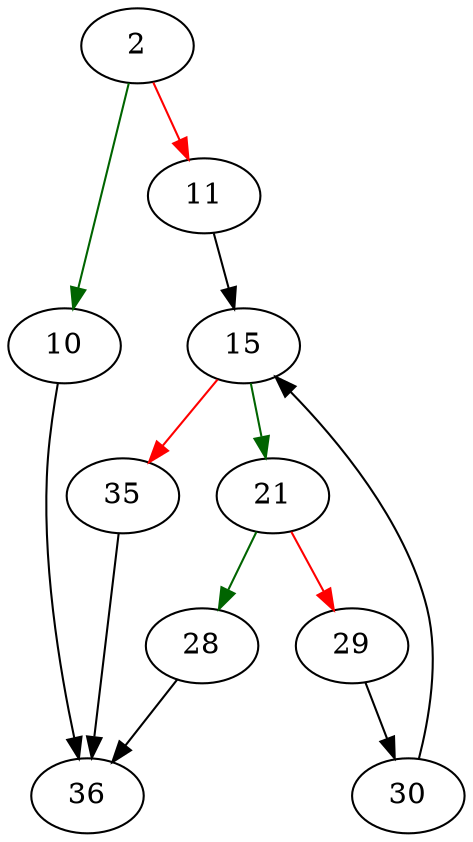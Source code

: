 strict digraph "sqlite3FixExprList" {
	// Node definitions.
	2 [entry=true];
	10;
	11;
	36;
	15;
	21;
	35;
	28;
	29;
	30;

	// Edge definitions.
	2 -> 10 [
		color=darkgreen
		cond=true
	];
	2 -> 11 [
		color=red
		cond=false
	];
	10 -> 36;
	11 -> 15;
	15 -> 21 [
		color=darkgreen
		cond=true
	];
	15 -> 35 [
		color=red
		cond=false
	];
	21 -> 28 [
		color=darkgreen
		cond=true
	];
	21 -> 29 [
		color=red
		cond=false
	];
	35 -> 36;
	28 -> 36;
	29 -> 30;
	30 -> 15;
}